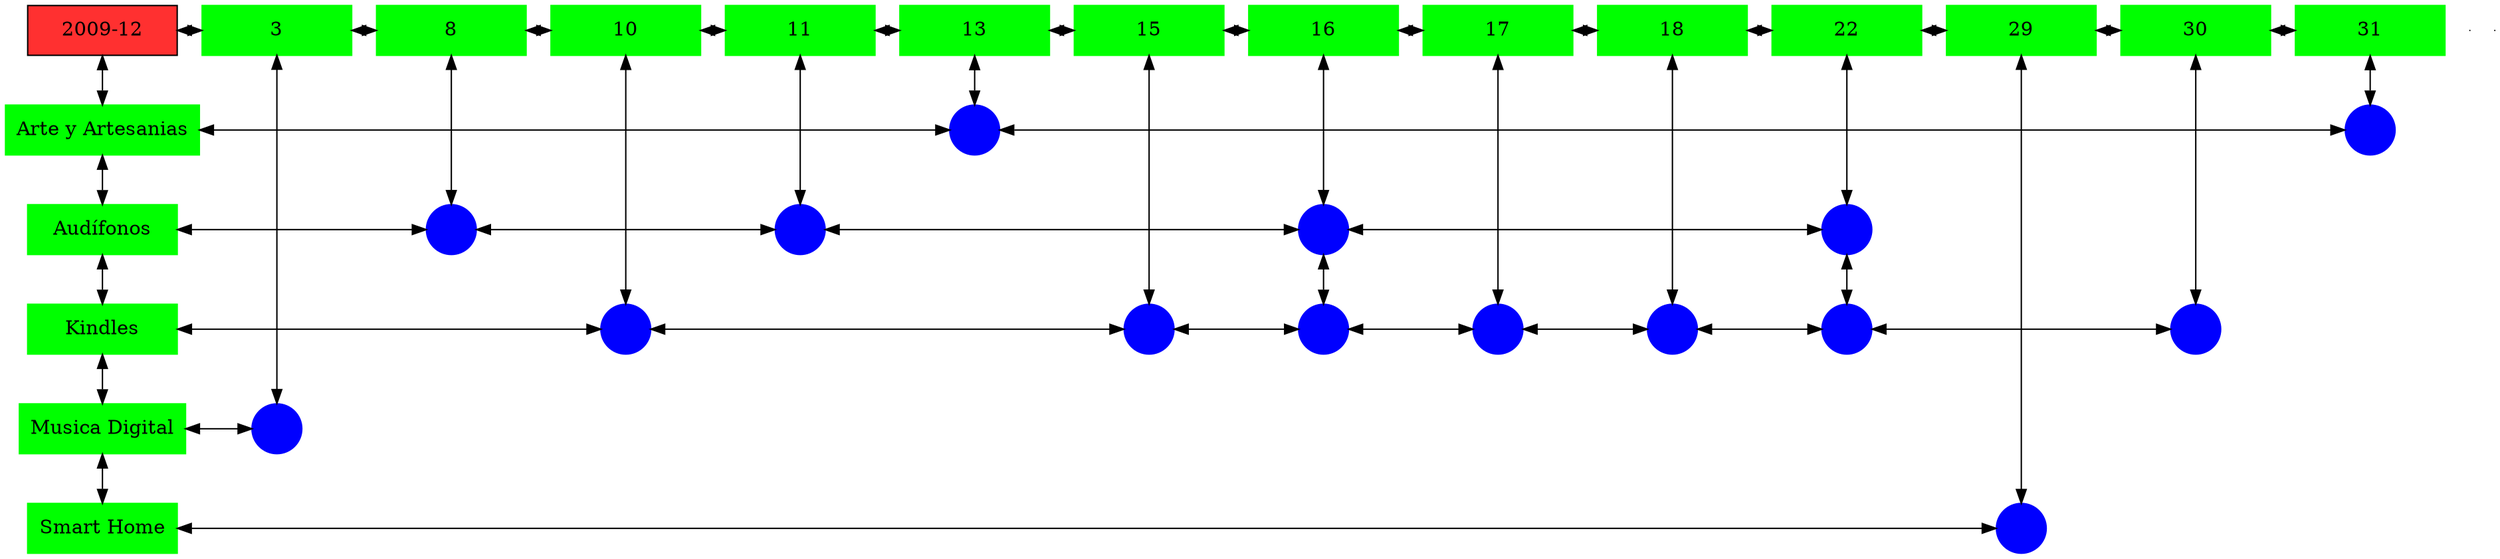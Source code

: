 digraph G{
node[shape="box"];
nodeMt[ label = "2009-12", width = 1.5, style = filled, fillcolor = firebrick1, group = 1 ];
e0[ shape = point, width = 0 ];
e1[ shape = point, width = 0 ];
node0xc001f3fb30[label="3",color=green,style =filled,width = 1.5 group=3];
nodeMt->node0xc001f3fb30[dir="both"];
{rank=same;nodeMt;node0xc001f3fb30;}
node0xc001e55c70[label="8",color=green,style =filled,width = 1.5 group=8];
node0xc001f3fb30->node0xc001e55c70[dir="both"];
{rank=same;node0xc001f3fb30;node0xc001e55c70;}
node0xc001f79cc0[label="10",color=green,style =filled,width = 1.5 group=10];
node0xc001e55c70->node0xc001f79cc0[dir="both"];
{rank=same;node0xc001e55c70;node0xc001f79cc0;}
node0xc001f5dea0[label="11",color=green,style =filled,width = 1.5 group=11];
node0xc001f79cc0->node0xc001f5dea0[dir="both"];
{rank=same;node0xc001f79cc0;node0xc001f5dea0;}
node0xc001efae60[label="13",color=green,style =filled,width = 1.5 group=13];
node0xc001f5dea0->node0xc001efae60[dir="both"];
{rank=same;node0xc001f5dea0;node0xc001efae60;}
node0xc002295040[label="15",color=green,style =filled,width = 1.5 group=15];
node0xc001efae60->node0xc002295040[dir="both"];
{rank=same;node0xc001efae60;node0xc002295040;}
node0xc0021caf00[label="16",color=green,style =filled,width = 1.5 group=16];
node0xc002295040->node0xc0021caf00[dir="both"];
{rank=same;node0xc002295040;node0xc0021caf00;}
node0xc0021fdbd0[label="17",color=green,style =filled,width = 1.5 group=17];
node0xc0021caf00->node0xc0021fdbd0[dir="both"];
{rank=same;node0xc0021caf00;node0xc0021fdbd0;}
node0xc0022bc0a0[label="18",color=green,style =filled,width = 1.5 group=18];
node0xc0021fdbd0->node0xc0022bc0a0[dir="both"];
{rank=same;node0xc0021fdbd0;node0xc0022bc0a0;}
node0xc001eaf680[label="22",color=green,style =filled,width = 1.5 group=22];
node0xc0022bc0a0->node0xc001eaf680[dir="both"];
{rank=same;node0xc0022bc0a0;node0xc001eaf680;}
node0xc001fcef00[label="29",color=green,style =filled,width = 1.5 group=29];
node0xc001eaf680->node0xc001fcef00[dir="both"];
{rank=same;node0xc001eaf680;node0xc001fcef00;}
node0xc001fce0a0[label="30",color=green,style =filled,width = 1.5 group=30];
node0xc001fcef00->node0xc001fce0a0[dir="both"];
{rank=same;node0xc001fcef00;node0xc001fce0a0;}
node0xc002103f90[label="31",color=green,style =filled,width = 1.5 group=31];
node0xc001fce0a0->node0xc002103f90[dir="both"];
{rank=same;node0xc001fce0a0;node0xc002103f90;}
node0xc001efae10[label="Arte y Artesanias",color=green,style =filled width = 1.5 group=1];
node0xc001ee3c80[label="",color=blue,style =filled, width = 0.5 group=13 shape=circle];
node0xc001efae10->node0xc001ee3c80[dir="both"];
{rank=same;node0xc001efae10;node0xc001ee3c80;}
node0xc002114180[label="",color=blue,style =filled, width = 0.5 group=31 shape=circle];
node0xc001ee3c80->node0xc002114180[dir="both"];
{rank=same;node0xc002114180;node0xc001ee3c80;}
node0xc001e55c20[label="Audífonos",color=green,style =filled width = 1.5 group=1];
node0xc001e5c400[label="",color=blue,style =filled, width = 0.5 group=8 shape=circle];
node0xc001e55c20->node0xc001e5c400[dir="both"];
{rank=same;node0xc001e55c20;node0xc001e5c400;}
node0xc001f5b580[label="",color=blue,style =filled, width = 0.5 group=11 shape=circle];
node0xc001e5c400->node0xc001f5b580[dir="both"];
{rank=same;node0xc001f5b580;node0xc001e5c400;}
node0xc0021c3680[label="",color=blue,style =filled, width = 0.5 group=16 shape=circle];
node0xc001f5b580->node0xc0021c3680[dir="both"];
{rank=same;node0xc0021c3680;node0xc001f5b580;}
node0xc0021d6b80[label="",color=blue,style =filled, width = 0.5 group=22 shape=circle];
node0xc0021c3680->node0xc0021d6b80[dir="both"];
{rank=same;node0xc0021d6b80;node0xc0021c3680;}
node0xc001eaf630[label="Kindles",color=green,style =filled width = 1.5 group=1];
node0xc001f71d00[label="",color=blue,style =filled, width = 0.5 group=10 shape=circle];
node0xc001eaf630->node0xc001f71d00[dir="both"];
{rank=same;node0xc001eaf630;node0xc001f71d00;}
node0xc002298880[label="",color=blue,style =filled, width = 0.5 group=15 shape=circle];
node0xc001f71d00->node0xc002298880[dir="both"];
{rank=same;node0xc002298880;node0xc001f71d00;}
node0xc002232d00[label="",color=blue,style =filled, width = 0.5 group=16 shape=circle];
node0xc002298880->node0xc002232d00[dir="both"];
{rank=same;node0xc002232d00;node0xc002298880;}
node0xc002203380[label="",color=blue,style =filled, width = 0.5 group=17 shape=circle];
node0xc002232d00->node0xc002203380[dir="both"];
{rank=same;node0xc002203380;node0xc002232d00;}
node0xc0022b1280[label="",color=blue,style =filled, width = 0.5 group=18 shape=circle];
node0xc002203380->node0xc0022b1280[dir="both"];
{rank=same;node0xc0022b1280;node0xc002203380;}
node0xc001ebc100[label="",color=blue,style =filled, width = 0.5 group=22 shape=circle];
node0xc0022b1280->node0xc001ebc100[dir="both"];
{rank=same;node0xc001ebc100;node0xc0022b1280;}
node0xc001fc6b00[label="",color=blue,style =filled, width = 0.5 group=30 shape=circle];
node0xc001ebc100->node0xc001fc6b00[dir="both"];
{rank=same;node0xc001fc6b00;node0xc001ebc100;}
node0xc001f3fae0[label="Musica Digital",color=green,style =filled width = 1.5 group=1];
node0xc001f40b00[label="",color=blue,style =filled, width = 0.5 group=3 shape=circle];
node0xc001f3fae0->node0xc001f40b00[dir="both"];
{rank=same;node0xc001f3fae0;node0xc001f40b00;}
node0xc001fceeb0[label="Smart Home",color=green,style =filled width = 1.5 group=1];
node0xc001fc7500[label="",color=blue,style =filled, width = 0.5 group=29 shape=circle];
node0xc001fceeb0->node0xc001fc7500[dir="both"];
{rank=same;node0xc001fceeb0;node0xc001fc7500;}
node0xc001f3fb30->node0xc001f40b00[dir="both"];
node0xc001e55c70->node0xc001e5c400[dir="both"];
node0xc001f79cc0->node0xc001f71d00[dir="both"];
node0xc001f5dea0->node0xc001f5b580[dir="both"];
node0xc001efae60->node0xc001ee3c80[dir="both"];
node0xc002295040->node0xc002298880[dir="both"];
node0xc0021caf00->node0xc0021c3680[dir="both"];
node0xc0021c3680->node0xc002232d00[dir="both"];
node0xc0021fdbd0->node0xc002203380[dir="both"];
node0xc0022bc0a0->node0xc0022b1280[dir="both"];
node0xc001eaf680->node0xc0021d6b80[dir="both"];
node0xc0021d6b80->node0xc001ebc100[dir="both"];
node0xc001fcef00->node0xc001fc7500[dir="both"];
node0xc001fce0a0->node0xc001fc6b00[dir="both"];
node0xc002103f90->node0xc002114180[dir="both"];
nodeMt->node0xc001efae10[dir="both"];
node0xc001efae10->node0xc001e55c20[dir="both"];
node0xc001e55c20->node0xc001eaf630[dir="both"];
node0xc001eaf630->node0xc001f3fae0[dir="both"];
node0xc001f3fae0->node0xc001fceeb0[dir="both"];
}

